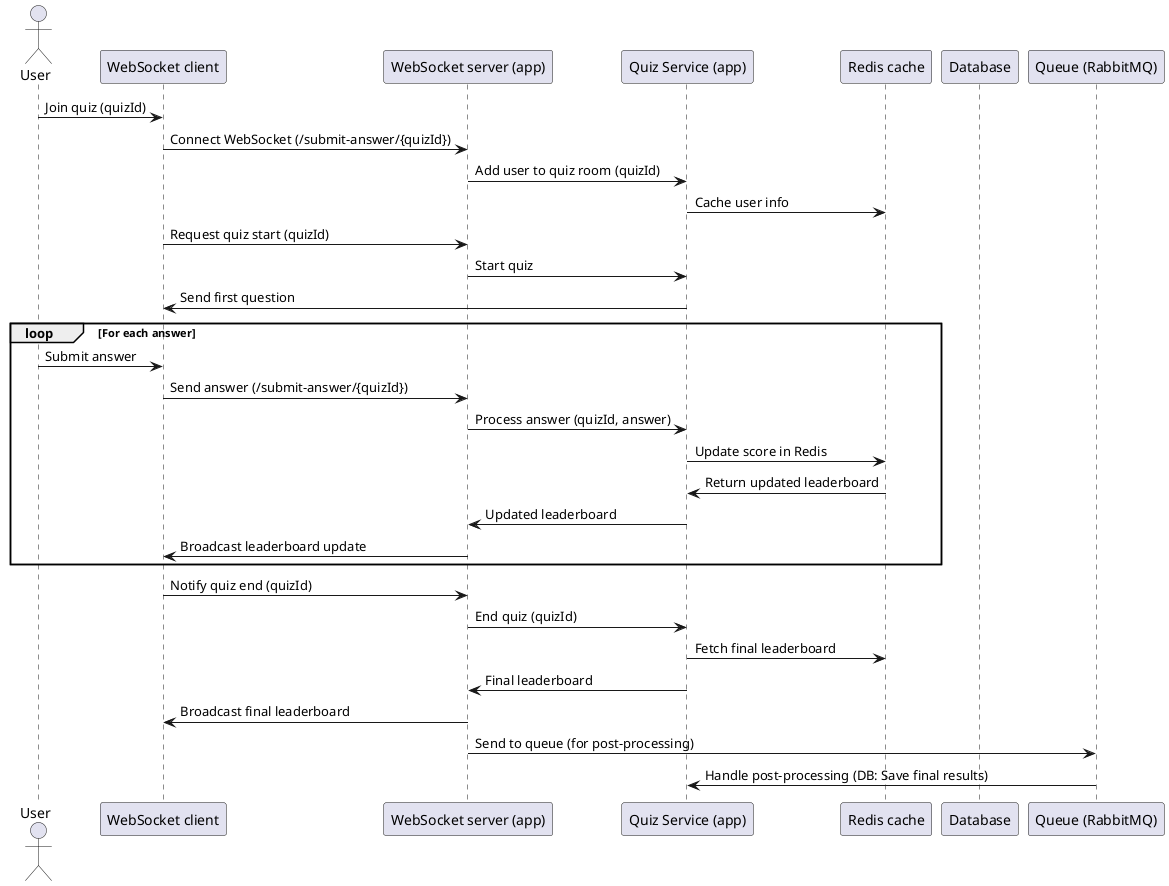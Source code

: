 @startuml
actor User
participant "WebSocket client" as Client
participant "WebSocket server (app)" as Server
participant "Quiz Service (app)" as Service
participant "Redis cache" as Cache
participant "Database" as DB
participant "Queue (RabbitMQ)" as Queue

User -> Client: Join quiz (quizId)
Client -> Server: Connect WebSocket (/submit-answer/{quizId})
Server -> Service: Add user to quiz room (quizId)
Service -> Cache: Cache user info
Client -> Server: Request quiz start (quizId)
Server -> Service: Start quiz
Service -> Client: Send first question

loop For each answer
    User -> Client: Submit answer
    Client -> Server: Send answer (/submit-answer/{quizId})
    Server -> Service: Process answer (quizId, answer)
    Service -> Cache: Update score in Redis
    Cache -> Service: Return updated leaderboard
    Service -> Server: Updated leaderboard
    Server -> Client: Broadcast leaderboard update
end

Client -> Server: Notify quiz end (quizId)
Server -> Service: End quiz (quizId)
Service -> Cache: Fetch final leaderboard
'Service -> DB: Save final results
Service -> Server: Final leaderboard
Server -> Client: Broadcast final leaderboard
Server -> Queue: Send to queue (for post-processing)
Queue -> Service: Handle post-processing (DB: Save final results)
@enduml
